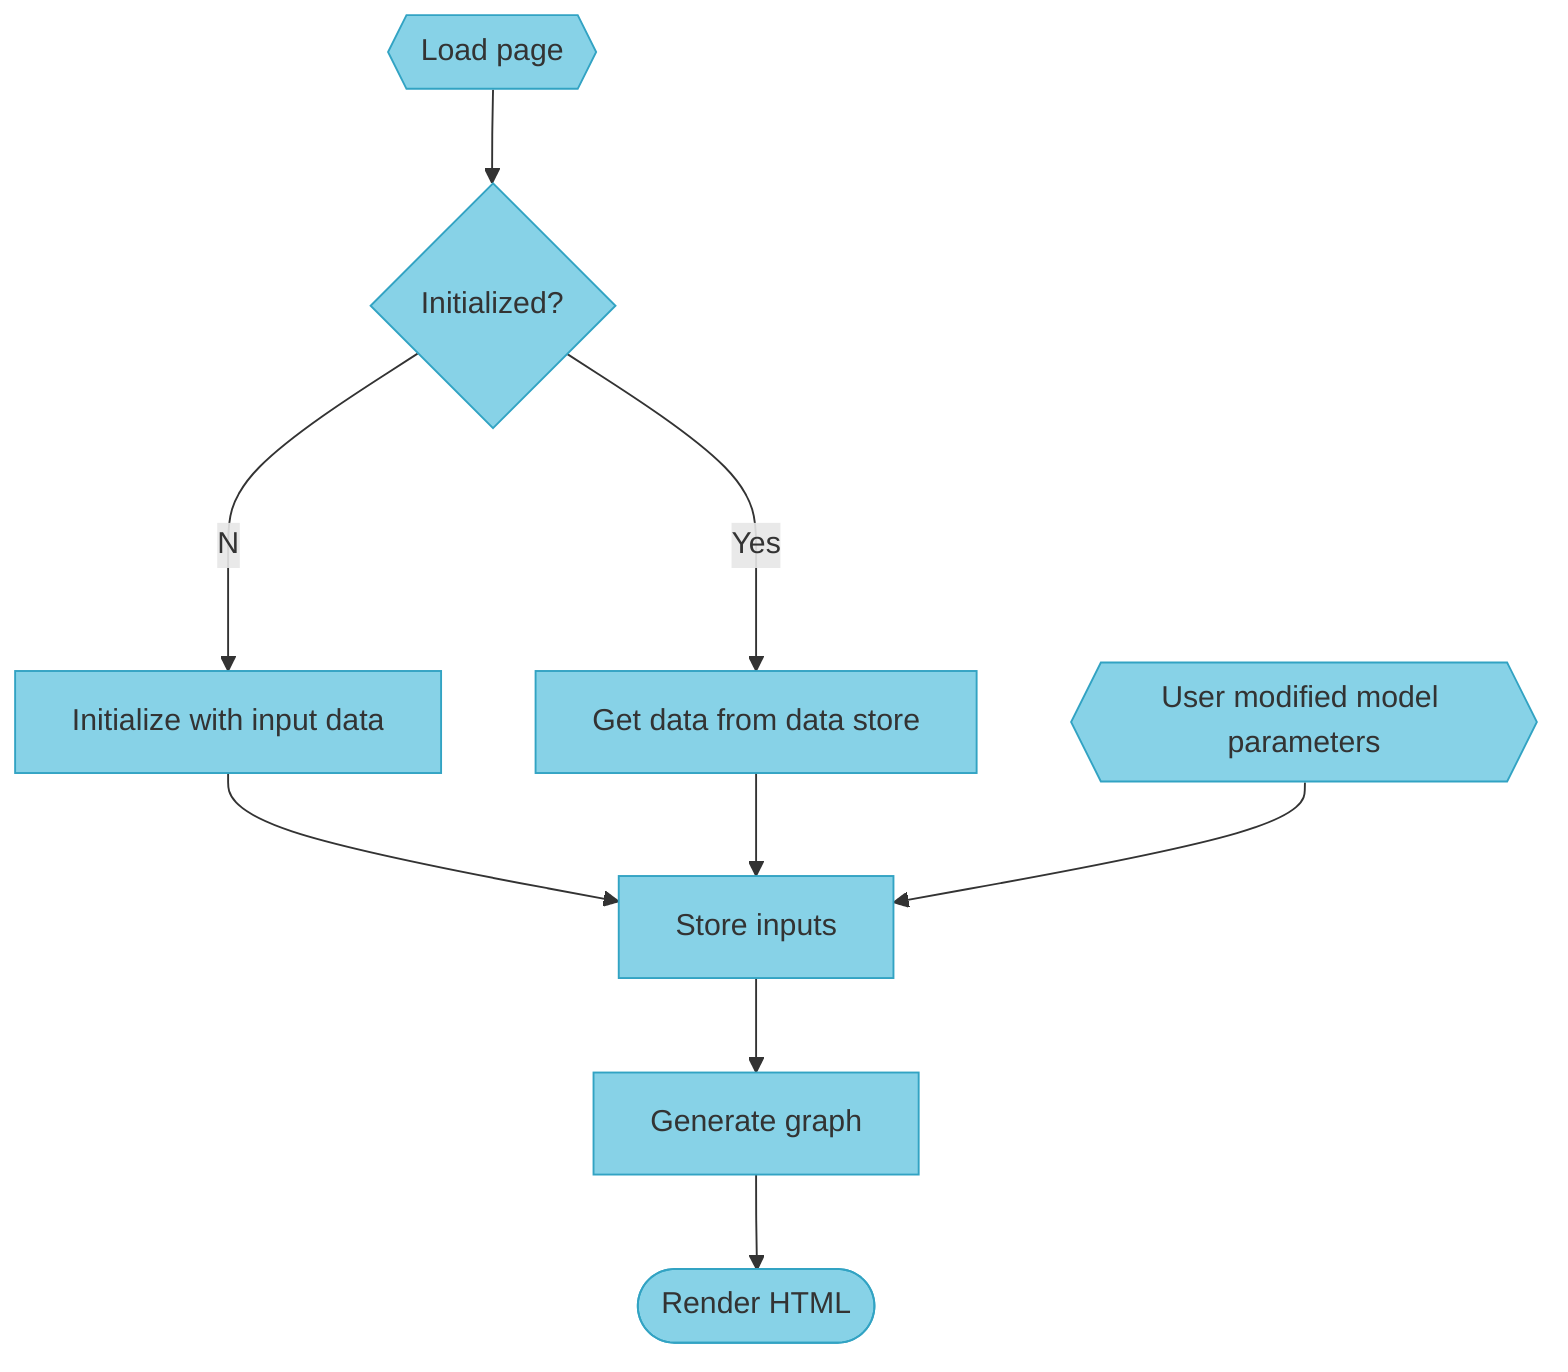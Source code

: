 graph TD;

A{{Load page}}-->B{Initialized?}
B{Initialized?}--No-->D[Initialize with input data]-->F[Store inputs]
B{Initialized?}--Yes-->I[Get data from data store]-->F[Store inputs]
G{{User modified model parameters}}-->F[Save inputs in data store]
F[Store inputs]-->E[Generate graph]
E[Generate graph]-->J([Render HTML])

style A fill:#87d2e7,stroke:#32a3c3,stroke-width:1px
style B fill:#87d2e7,stroke:#32a3c3,stroke-width:1px
style D fill:#87d2e7,stroke:#32a3c3,stroke-width:1px
style E fill:#87d2e7,stroke:#32a3c3,stroke-width:1px
style F fill:#87d2e7,stroke:#32a3c3,stroke-width:1px
style G fill:#87d2e7,stroke:#32a3c3,stroke-width:1px
style I fill:#87d2e7,stroke:#32a3c3,stroke-width:1px
style J fill:#87d2e7,stroke:#32a3c3,stroke-width:1px